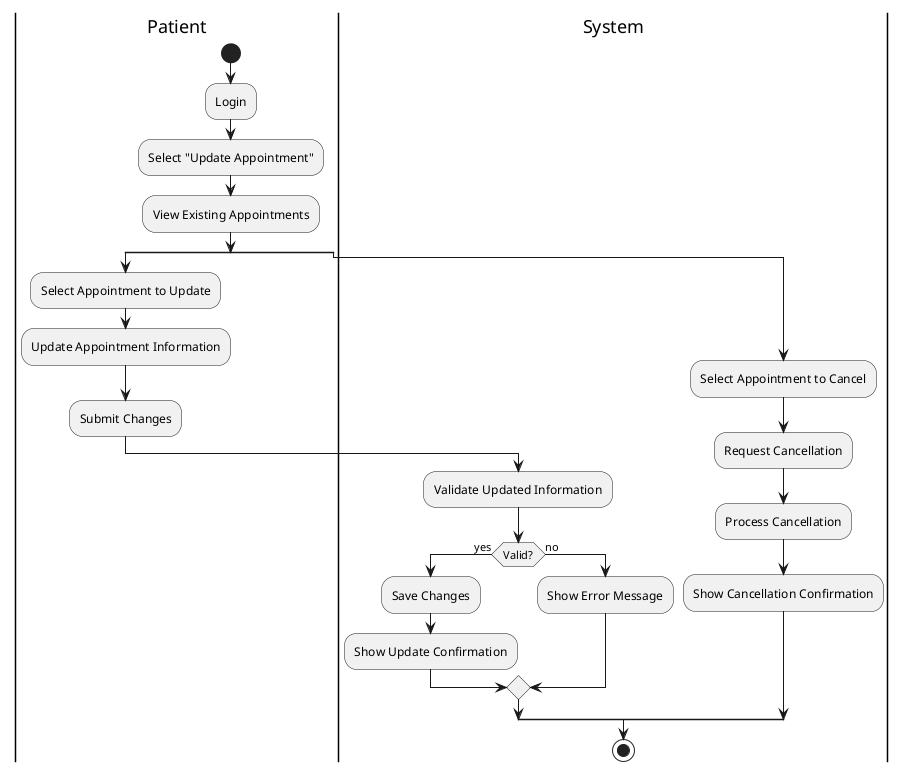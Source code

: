 @startuml
|Patient|
start
:Login;
:Select "Update Appointment";
:View Existing Appointments;
split
  :Select Appointment to Update;
  :Update Appointment Information;
  :Submit Changes;
  |System|
  :Validate Updated Information;
  if (Valid?) then (yes)
    :Save Changes;
    :Show Update Confirmation;
  else (no)
    :Show Error Message;
  endif
split again
  :Select Appointment to Cancel;
  :Request Cancellation;
  |System|
  :Process Cancellation;
  :Show Cancellation Confirmation;
endsplit
stop
@enduml 
